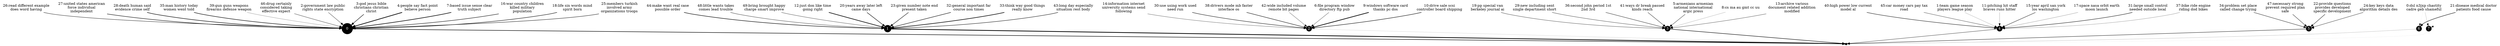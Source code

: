 strict digraph {
	node [shape=point];
	n1_0 -> n2_0 [penwidth=1.85];
	n0_2 -> n1_0 [penwidth=0.95];
	n0_3 -> n1_0 [penwidth=1.53];
	n0_4 -> n1_0 [penwidth=2.59];
	n0_7 -> n1_0 [penwidth=2.14];
	n0_16 -> n1_0 [penwidth=1.53];
	n0_18 -> n1_0 [penwidth=1.54];
	n0_25 -> n1_0 [penwidth=1.31];
	n0_26 -> n1_0 [penwidth=1.19];
	n0_27 -> n1_0 [penwidth=1.58];
	n0_28 -> n1_0 [penwidth=1.79];
	n0_35 -> n1_0 [penwidth=1.76];
	n0_39 -> n1_0 [penwidth=0.47];
	n0_46 -> n1_0 [penwidth=0.92];
	n1_1 -> n2_0 [penwidth=2.85];
	n0_12 -> n1_1 [penwidth=2.29];
	n0_20 -> n1_1 [penwidth=1.56];
	n0_23 -> n1_1 [penwidth=1.42];
	n0_32 -> n1_1 [penwidth=1.55];
	n0_33 -> n1_1 [penwidth=2.13];
	n0_43 -> n1_1 [penwidth=1.39];
	n0_44 -> n1_1 [penwidth=1.75];
	n0_48 -> n1_1 [penwidth=1.01];
	n0_49 -> n1_1 [penwidth=0.88];
	n1_2 -> n2_0 [penwidth=0.20];
	n0_6 -> n1_2 [penwidth=0.79];
	n0_9 -> n1_2 [penwidth=2.56];
	n0_10 -> n1_2 [penwidth=1.56];
	n0_14 -> n1_2 [penwidth=0.76];
	n0_30 -> n1_2 [penwidth=1.42];
	n0_38 -> n1_2 [penwidth=1.43];
	n0_42 -> n1_2 [penwidth=0.73];
	n1_3 -> n2_0 [penwidth=1.64];
	n0_5 -> n1_3 [penwidth=1.02];
	n0_8 -> n1_3 [penwidth=0.33];
	n0_13 -> n1_3 [penwidth=0.85];
	n0_19 -> n1_3 [penwidth=0.93];
	n0_29 -> n1_3 [penwidth=0.96];
	n0_36 -> n1_3 [penwidth=1.11];
	n0_41 -> n1_3 [penwidth=1.10];
	n1_4 -> n2_0 [penwidth=1.03];
	n0_1 -> n1_4 [penwidth=0.34];
	n0_11 -> n1_4 [penwidth=0.41];
	n0_15 -> n1_4 [penwidth=1.16];
	n0_17 -> n1_4 [penwidth=0.45];
	n0_31 -> n1_4 [penwidth=1.41];
	n0_37 -> n1_4 [penwidth=0.48];
	n0_40 -> n1_4 [penwidth=1.38];
	n0_45 -> n1_4 [penwidth=0.88];
	n1_5 -> n2_0 [penwidth=1.26];
	n0_0 -> n1_5 [penwidth=0.00];
	n0_0 -> n1_6 [penwidth=0.04];
	n0_0 -> n1_7 [penwidth=0.29];
	n0_22 -> n1_5 [penwidth=1.23];
	n0_24 -> n1_5 [penwidth=0.97];
	n0_34 -> n1_5 [penwidth=1.13];
	n0_47 -> n1_5 [penwidth=1.13];
	n1_6 -> n2_0 [penwidth=0.31];
	n0_21 -> n1_6 [penwidth=1.41];
	n0_21 -> n1_7 [penwidth=0.00];
	n1_7 -> n2_0 [penwidth=0.06];
	n1_0 [shape=circle,margin="0,0",style=filled,fillcolor=black,fontcolor=white,height=0.60,label="0"]
	n0_2 [label="2:government law public
rights state encryption",shape=none,fontcolor="black"]
	n0_3 [label="3:god jesus bible
christians christian
christ",shape=none,fontcolor="black"]
	n0_4 [label="4:people say fact point
believe person",shape=none,fontcolor="black"]
	n0_7 [label="7:based issue sense clear
truth subject",shape=none,fontcolor="black"]
	n0_16 [label="16:war country children
killed military
population",shape=none,fontcolor="black"]
	n0_18 [label="18:life sin words mind
spirit born",shape=none,fontcolor="black"]
	n0_25 [label="25:members turkish
involved army
organizations troops",shape=none,fontcolor="black"]
	n0_26 [label="26:read different example
does word having",shape=none,fontcolor="black"]
	n0_27 [label="27:united states american
force individual
independent",shape=none,fontcolor="black"]
	n0_28 [label="28:death human said
evidence crime self",shape=none,fontcolor="black"]
	n0_35 [label="35:man history today
women went told",shape=none,fontcolor="black"]
	n0_39 [label="39:gun guns weapons
firearms defense weapon",shape=none,fontcolor="black"]
	n0_46 [label="46:drug certainly
considered taking
effective expect",shape=none,fontcolor="black"]
	n1_1 [shape=circle,margin="0,0",style=filled,fillcolor=black,fontcolor=white,height=0.39,label="1"]
	n0_12 [label="12:just don like time
going right",shape=none,fontcolor="black"]
	n0_20 [label="20:years away later left
came days",shape=none,fontcolor="black"]
	n0_23 [label="23:given number note end
present taken",shape=none,fontcolor="black"]
	n0_32 [label="32:general important far
course non times",shape=none,fontcolor="black"]
	n0_33 [label="33:think way good things
really know",shape=none,fontcolor="black"]
	n0_43 [label="43:long day especially
situation rest body",shape=none,fontcolor="black"]
	n0_44 [label="44:make want real case
possible order",shape=none,fontcolor="black"]
	n0_48 [label="48:little wants takes
comes lead trouble",shape=none,fontcolor="black"]
	n0_49 [label="49:bring brought happy
charge smart improve",shape=none,fontcolor="black"]
	n1_2 [shape=circle,margin="0,0",style=filled,fillcolor=black,fontcolor=white,height=0.18,label="2"]
	n0_6 [label="6:file program window
directory ftp pub",shape=none,fontcolor="black"]
	n0_9 [label="9:windows software card
thanks pc dos",shape=none,fontcolor="black"]
	n0_10 [label="10:drive sale scsi
controller board shipping",shape=none,fontcolor="black"]
	n0_14 [label="14:information internet
university systems send
following",shape=none,fontcolor="black"]
	n0_30 [label="30:use using work used
need run",shape=none,fontcolor="black"]
	n0_38 [label="38:drivers mode mb faster
interface os",shape=none,fontcolor="black"]
	n0_42 [label="42:wide included volume
remote bit pages",shape=none,fontcolor="black"]
	n1_3 [shape=circle,margin="0,0",style=filled,fillcolor=black,fontcolor=white,height=0.16,label="3"]
	n0_5 [label="5:armenians armenian
national international
argic press",shape=none,fontcolor="black"]
	n0_8 [label="8:cs ma au gmt cc uu",shape=none,fontcolor="black"]
	n0_13 [label="13:archive various
document related addition
modified",shape=none,fontcolor="black"]
	n0_19 [label="19:pp special van
berkeley journal ai",shape=none,fontcolor="black"]
	n0_29 [label="29:new including sent
single department short",shape=none,fontcolor="black"]
	n0_36 [label="36:second john period 1st
2nd 3rd",shape=none,fontcolor="black"]
	n0_41 [label="41:ways dr break passed
kinds reach",shape=none,fontcolor="black"]
	n1_4 [shape=circle,margin="0,0",style=filled,fillcolor=black,fontcolor=white,height=0.13,label="4"]
	n0_1 [label="1:team game season
players league play",shape=none,fontcolor="black"]
	n0_11 [label="11:pitching hit staff
braves runs hitter",shape=none,fontcolor="black"]
	n0_15 [label="15:year april san york
los washington",shape=none,fontcolor="black"]
	n0_17 [label="17:space nasa orbit earth
moon launch",shape=none,fontcolor="black"]
	n0_31 [label="31:large small control
needed outside local",shape=none,fontcolor="black"]
	n0_37 [label="37:bike ride engine
riding dod bikes",shape=none,fontcolor="black"]
	n0_40 [label="40:high power low current
model al",shape=none,fontcolor="black"]
	n0_45 [label="45:car money cars pay tax
road",shape=none,fontcolor="black"]
	n1_5 [shape=circle,margin="0,0",style=filled,fillcolor=black,fontcolor=white,height=0.08,label="5"]
	n0_0 [label="0:dsl n3jxp chastity
cadre geb shameful",shape=none,fontcolor="black"]
	n0_22 [label="22:provide questions
provides developed
specific development",shape=none,fontcolor="black"]
	n0_24 [label="24:key keys data
algorithm details des",shape=none,fontcolor="black"]
	n0_34 [label="34:problem set place
called change trying",shape=none,fontcolor="black"]
	n0_47 [label="47:necessary strong
prevent required plan
safe",shape=none,fontcolor="black"]
	n1_6 [shape=circle,margin="0,0",style=filled,fillcolor=black,fontcolor=white,height=0.00,label="6"]
	n0_21 [label="21:disease medical doctor
patients food cause",shape=none,fontcolor="black"]
	n1_7 [shape=circle,margin="0,0",style=filled,fillcolor=black,fontcolor=white,height=0.00,label="7"]
	n2_0 [shape=point,height=0.11]
}